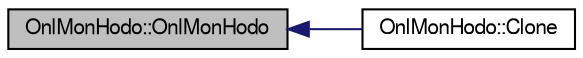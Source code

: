 digraph "OnlMonHodo::OnlMonHodo"
{
  bgcolor="transparent";
  edge [fontname="FreeSans",fontsize="10",labelfontname="FreeSans",labelfontsize="10"];
  node [fontname="FreeSans",fontsize="10",shape=record];
  rankdir="LR";
  Node1 [label="OnlMonHodo::OnlMonHodo",height=0.2,width=0.4,color="black", fillcolor="grey75", style="filled" fontcolor="black"];
  Node1 -> Node2 [dir="back",color="midnightblue",fontsize="10",style="solid",fontname="FreeSans"];
  Node2 [label="OnlMonHodo::Clone",height=0.2,width=0.4,color="black",URL="$d8/dc8/classOnlMonHodo.html#a62358ca3d71a9322a5aca7c493cb3a80"];
}
